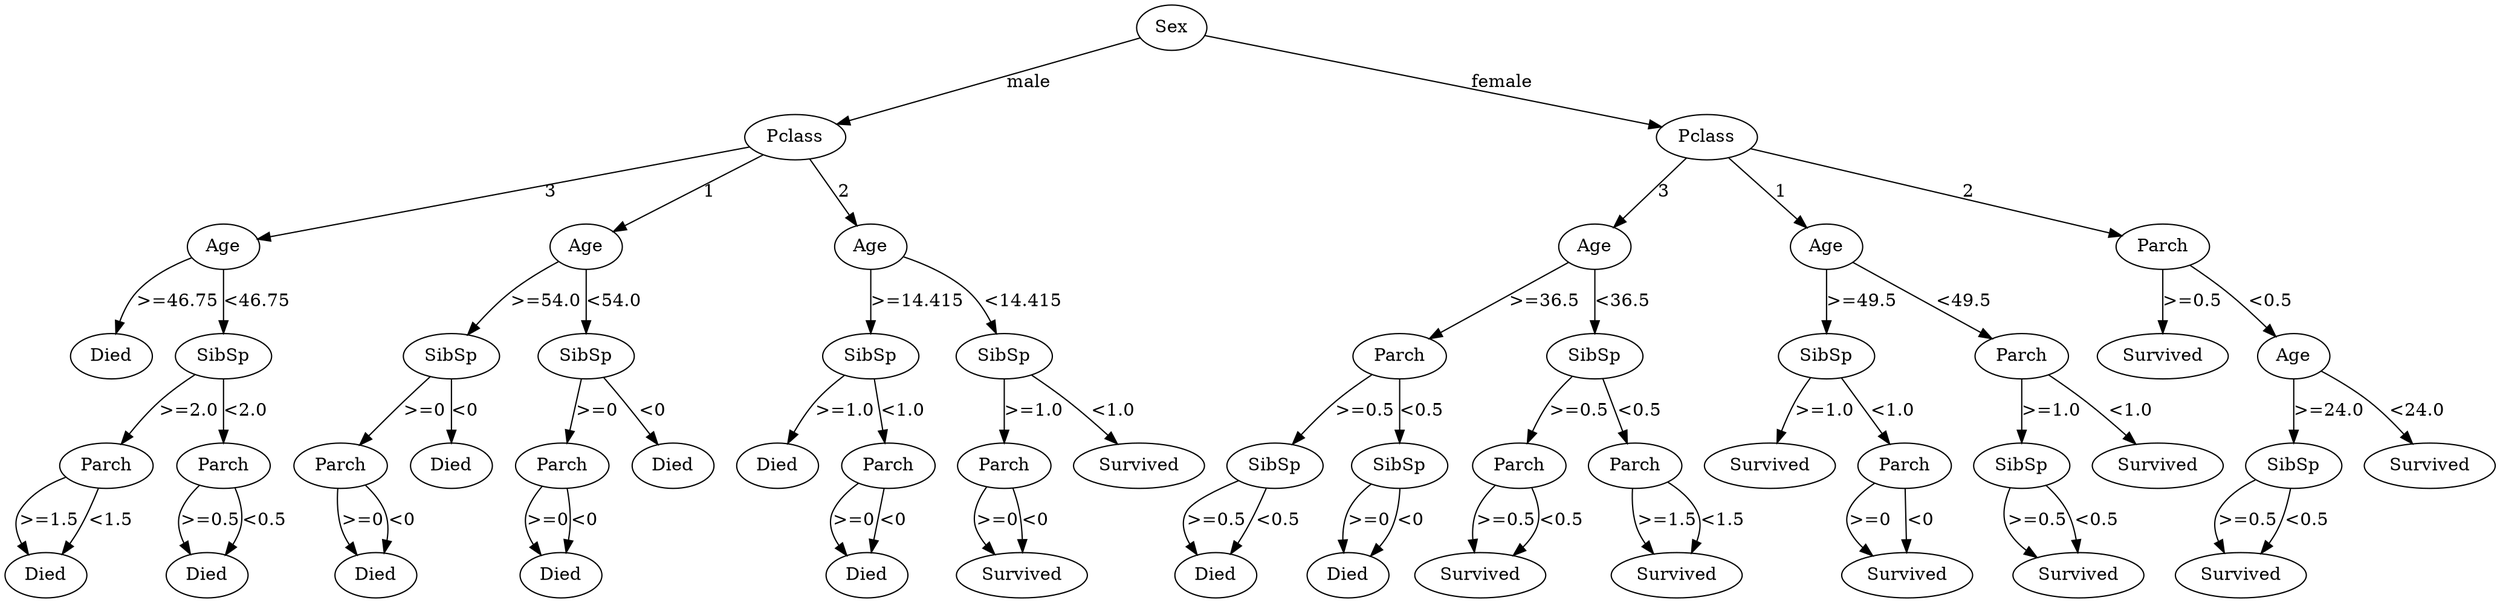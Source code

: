 // Network
digraph {
	Sex0 [label=Sex]
	Pclass0 [label=Pclass]
	Sex0 -> Pclass0 [label=male]
	Pclass0 [label=Pclass]
	Age0 [label=Age]
	Pclass0 -> Age0 [label=3]
	Age0 [label=Age]
	02 [label=Died]
	Age0 -> 02 [label=">=46.75"]
	Age0 [label=Age]
	SibSp0 [label=SibSp]
	Age0 -> SibSp0 [label="<46.75"]
	SibSp0 [label=SibSp]
	Parch0 [label=Parch]
	SibSp0 -> Parch0 [label=">=2.0"]
	Parch0 [label=Parch]
	04 [label=Died]
	Parch0 -> 04 [label=">=1.5"]
	Parch0 [label=Parch]
	04 [label=Died]
	Parch0 -> 04 [label="<1.5"]
	SibSp0 [label=SibSp]
	Parch1 [label=Parch]
	SibSp0 -> Parch1 [label="<2.0"]
	Parch1 [label=Parch]
	06 [label=Died]
	Parch1 -> 06 [label=">=0.5"]
	Parch1 [label=Parch]
	06 [label=Died]
	Parch1 -> 06 [label="<0.5"]
	Pclass0 [label=Pclass]
	Age1 [label=Age]
	Pclass0 -> Age1 [label=1]
	Age1 [label=Age]
	SibSp1 [label=SibSp]
	Age1 -> SibSp1 [label=">=54.0"]
	SibSp1 [label=SibSp]
	Parch2 [label=Parch]
	SibSp1 -> Parch2 [label=">=0"]
	Parch2 [label=Parch]
	012 [label=Died]
	Parch2 -> 012 [label=">=0"]
	Parch2 [label=Parch]
	012 [label=Died]
	Parch2 -> 012 [label="<0"]
	SibSp1 [label=SibSp]
	013 [label=Died]
	SibSp1 -> 013 [label="<0"]
	Age1 [label=Age]
	SibSp2 [label=SibSp]
	Age1 -> SibSp2 [label="<54.0"]
	SibSp2 [label=SibSp]
	Parch3 [label=Parch]
	SibSp2 -> Parch3 [label=">=0"]
	Parch3 [label=Parch]
	016 [label=Died]
	Parch3 -> 016 [label=">=0"]
	Parch3 [label=Parch]
	016 [label=Died]
	Parch3 -> 016 [label="<0"]
	SibSp2 [label=SibSp]
	017 [label=Died]
	SibSp2 -> 017 [label="<0"]
	Pclass0 [label=Pclass]
	Age2 [label=Age]
	Pclass0 -> Age2 [label=2]
	Age2 [label=Age]
	SibSp3 [label=SibSp]
	Age2 -> SibSp3 [label=">=14.415"]
	SibSp3 [label=SibSp]
	021 [label=Died]
	SibSp3 -> 021 [label=">=1.0"]
	SibSp3 [label=SibSp]
	Parch4 [label=Parch]
	SibSp3 -> Parch4 [label="<1.0"]
	Parch4 [label=Parch]
	022 [label=Died]
	Parch4 -> 022 [label=">=0"]
	Parch4 [label=Parch]
	022 [label=Died]
	Parch4 -> 022 [label="<0"]
	Age2 [label=Age]
	SibSp4 [label=SibSp]
	Age2 -> SibSp4 [label="<14.415"]
	SibSp4 [label=SibSp]
	Parch5 [label=Parch]
	SibSp4 -> Parch5 [label=">=1.0"]
	Parch5 [label=Parch]
	126 [label=Survived]
	Parch5 -> 126 [label=">=0"]
	Parch5 [label=Parch]
	126 [label=Survived]
	Parch5 -> 126 [label="<0"]
	SibSp4 [label=SibSp]
	127 [label=Survived]
	SibSp4 -> 127 [label="<1.0"]
	Sex0 [label=Sex]
	Pclass1 [label=Pclass]
	Sex0 -> Pclass1 [label=female]
	Pclass1 [label=Pclass]
	Age3 [label=Age]
	Pclass1 -> Age3 [label=3]
	Age3 [label=Age]
	Parch6 [label=Parch]
	Age3 -> Parch6 [label=">=36.5"]
	Parch6 [label=Parch]
	SibSp5 [label=SibSp]
	Parch6 -> SibSp5 [label=">=0.5"]
	SibSp5 [label=SibSp]
	034 [label=Died]
	SibSp5 -> 034 [label=">=0.5"]
	SibSp5 [label=SibSp]
	034 [label=Died]
	SibSp5 -> 034 [label="<0.5"]
	Parch6 [label=Parch]
	SibSp6 [label=SibSp]
	Parch6 -> SibSp6 [label="<0.5"]
	SibSp6 [label=SibSp]
	036 [label=Died]
	SibSp6 -> 036 [label=">=0"]
	SibSp6 [label=SibSp]
	036 [label=Died]
	SibSp6 -> 036 [label="<0"]
	Age3 [label=Age]
	SibSp7 [label=SibSp]
	Age3 -> SibSp7 [label="<36.5"]
	SibSp7 [label=SibSp]
	Parch7 [label=Parch]
	SibSp7 -> Parch7 [label=">=0.5"]
	Parch7 [label=Parch]
	140 [label=Survived]
	Parch7 -> 140 [label=">=0.5"]
	Parch7 [label=Parch]
	140 [label=Survived]
	Parch7 -> 140 [label="<0.5"]
	SibSp7 [label=SibSp]
	Parch8 [label=Parch]
	SibSp7 -> Parch8 [label="<0.5"]
	Parch8 [label=Parch]
	142 [label=Survived]
	Parch8 -> 142 [label=">=1.5"]
	Parch8 [label=Parch]
	142 [label=Survived]
	Parch8 -> 142 [label="<1.5"]
	Pclass1 [label=Pclass]
	Age4 [label=Age]
	Pclass1 -> Age4 [label=1]
	Age4 [label=Age]
	SibSp8 [label=SibSp]
	Age4 -> SibSp8 [label=">=49.5"]
	SibSp8 [label=SibSp]
	147 [label=Survived]
	SibSp8 -> 147 [label=">=1.0"]
	SibSp8 [label=SibSp]
	Parch9 [label=Parch]
	SibSp8 -> Parch9 [label="<1.0"]
	Parch9 [label=Parch]
	148 [label=Survived]
	Parch9 -> 148 [label=">=0"]
	Parch9 [label=Parch]
	148 [label=Survived]
	Parch9 -> 148 [label="<0"]
	Age4 [label=Age]
	Parch10 [label=Parch]
	Age4 -> Parch10 [label="<49.5"]
	Parch10 [label=Parch]
	SibSp9 [label=SibSp]
	Parch10 -> SibSp9 [label=">=1.0"]
	SibSp9 [label=SibSp]
	152 [label=Survived]
	SibSp9 -> 152 [label=">=0.5"]
	SibSp9 [label=SibSp]
	152 [label=Survived]
	SibSp9 -> 152 [label="<0.5"]
	Parch10 [label=Parch]
	153 [label=Survived]
	Parch10 -> 153 [label="<1.0"]
	Pclass1 [label=Pclass]
	Parch11 [label=Parch]
	Pclass1 -> Parch11 [label=2]
	Parch11 [label=Parch]
	156 [label=Survived]
	Parch11 -> 156 [label=">=0.5"]
	Parch11 [label=Parch]
	Age5 [label=Age]
	Parch11 -> Age5 [label="<0.5"]
	Age5 [label=Age]
	SibSp10 [label=SibSp]
	Age5 -> SibSp10 [label=">=24.0"]
	SibSp10 [label=SibSp]
	158 [label=Survived]
	SibSp10 -> 158 [label=">=0.5"]
	SibSp10 [label=SibSp]
	158 [label=Survived]
	SibSp10 -> 158 [label="<0.5"]
	Age5 [label=Age]
	159 [label=Survived]
	Age5 -> 159 [label="<24.0"]
}
